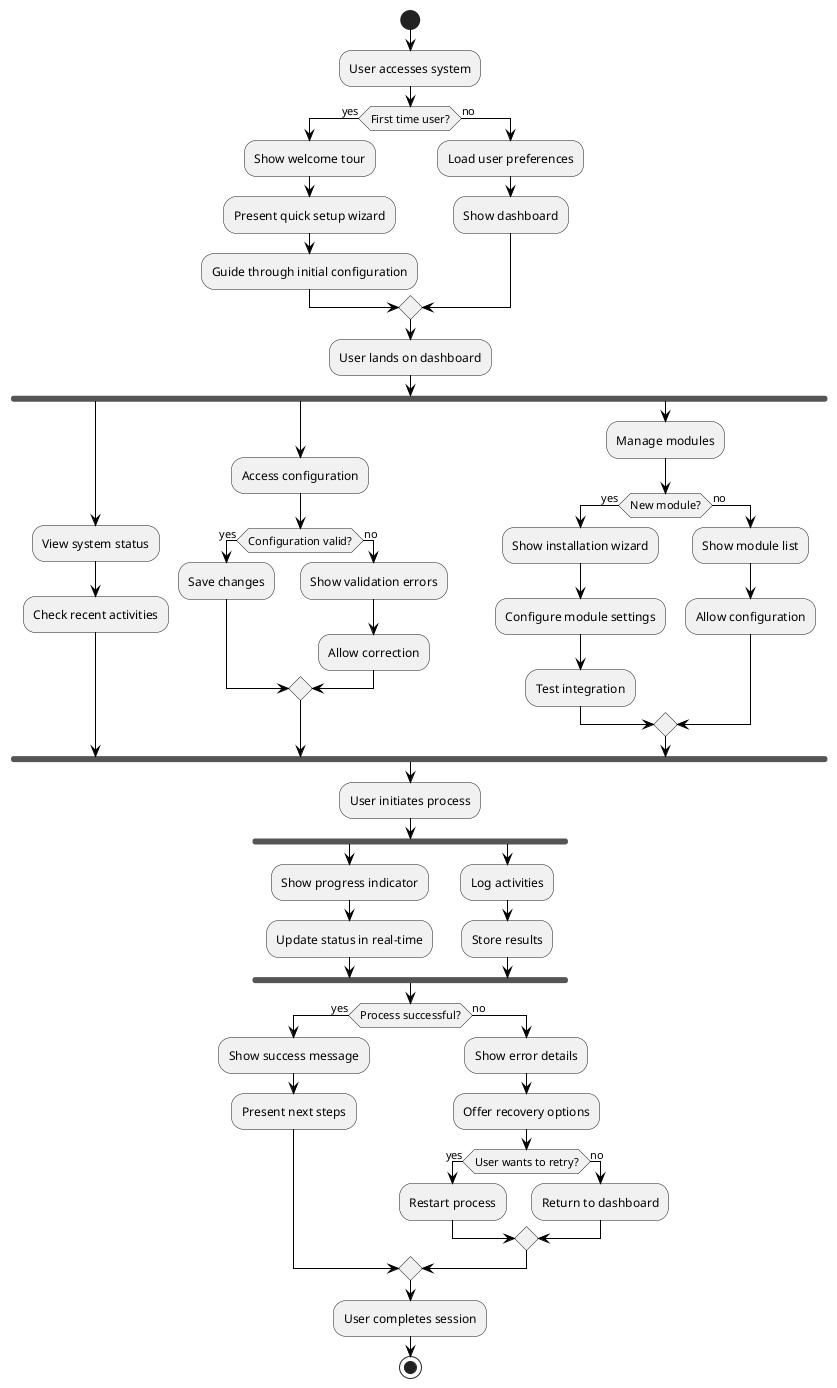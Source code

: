@startuml User Flow

!define RECTANGLE class
skinparam backgroundColor white
skinparam classBackgroundColor white
skinparam classBorderColor black
skinparam arrowColor black

start

:User accesses system;

if (First time user?) then (yes)
  :Show welcome tour;
  :Present quick setup wizard;
  :Guide through initial configuration;
else (no)
  :Load user preferences;
  :Show dashboard;
endif

:User lands on dashboard;

fork
  :View system status;
  :Check recent activities;
fork again
  :Access configuration;
  if (Configuration valid?) then (yes)
    :Save changes;
  else (no)
    :Show validation errors;
    :Allow correction;
  endif
fork again
  :Manage modules;
  if (New module?) then (yes)
    :Show installation wizard;
    :Configure module settings;
    :Test integration;
  else (no)
    :Show module list;
    :Allow configuration;
  endif
end fork

:User initiates process;

fork
  :Show progress indicator;
  :Update status in real-time;
fork again
  :Log activities;
  :Store results;
end fork

if (Process successful?) then (yes)
  :Show success message;
  :Present next steps;
else (no)
  :Show error details;
  :Offer recovery options;
  if (User wants to retry?) then (yes)
    :Restart process;
  else (no)
    :Return to dashboard;
  endif
endif

:User completes session;

stop

@enduml 